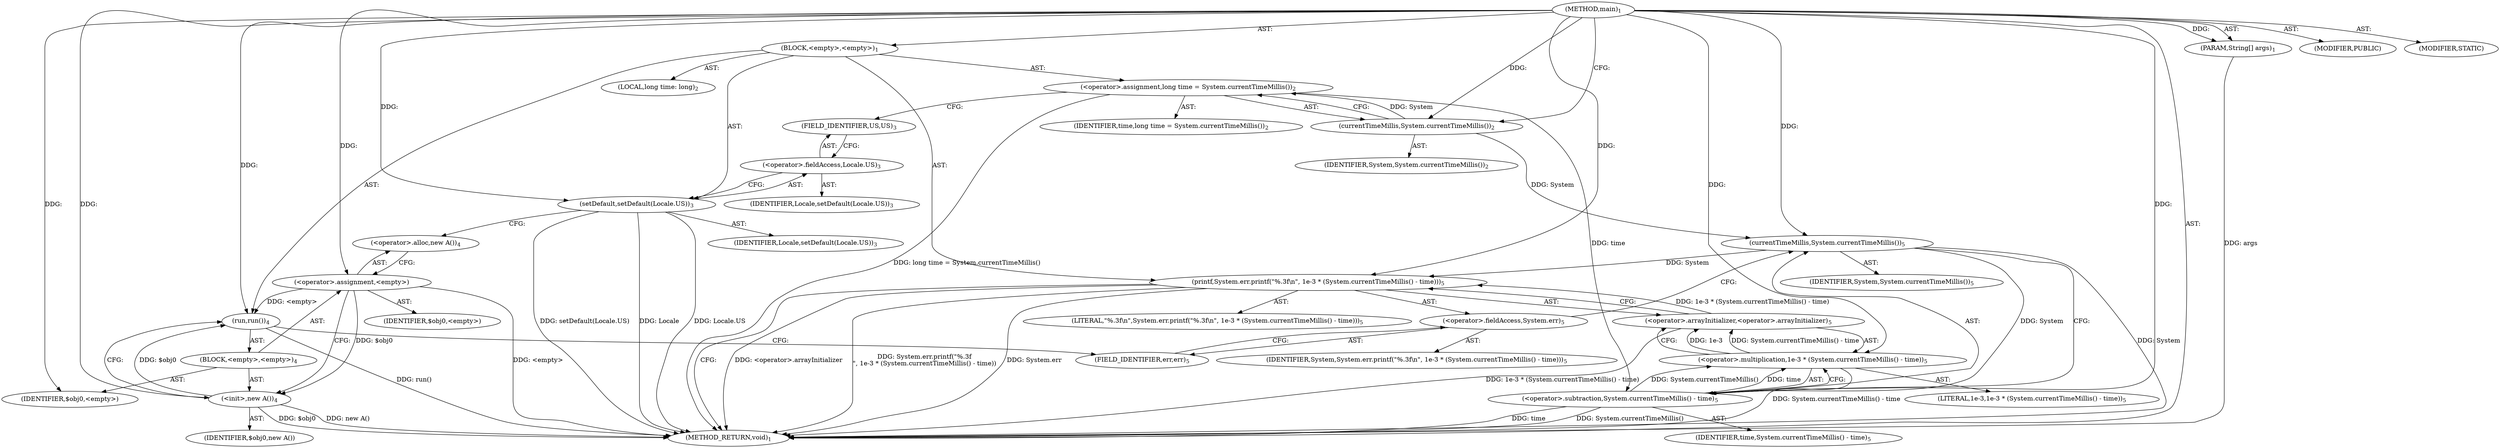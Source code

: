 digraph "main" {  
"17" [label = <(METHOD,main)<SUB>1</SUB>> ]
"18" [label = <(PARAM,String[] args)<SUB>1</SUB>> ]
"19" [label = <(BLOCK,&lt;empty&gt;,&lt;empty&gt;)<SUB>1</SUB>> ]
"20" [label = <(LOCAL,long time: long)<SUB>2</SUB>> ]
"21" [label = <(&lt;operator&gt;.assignment,long time = System.currentTimeMillis())<SUB>2</SUB>> ]
"22" [label = <(IDENTIFIER,time,long time = System.currentTimeMillis())<SUB>2</SUB>> ]
"23" [label = <(currentTimeMillis,System.currentTimeMillis())<SUB>2</SUB>> ]
"24" [label = <(IDENTIFIER,System,System.currentTimeMillis())<SUB>2</SUB>> ]
"25" [label = <(setDefault,setDefault(Locale.US))<SUB>3</SUB>> ]
"26" [label = <(IDENTIFIER,Locale,setDefault(Locale.US))<SUB>3</SUB>> ]
"27" [label = <(&lt;operator&gt;.fieldAccess,Locale.US)<SUB>3</SUB>> ]
"28" [label = <(IDENTIFIER,Locale,setDefault(Locale.US))<SUB>3</SUB>> ]
"29" [label = <(FIELD_IDENTIFIER,US,US)<SUB>3</SUB>> ]
"30" [label = <(run,run())<SUB>4</SUB>> ]
"31" [label = <(BLOCK,&lt;empty&gt;,&lt;empty&gt;)<SUB>4</SUB>> ]
"32" [label = <(&lt;operator&gt;.assignment,&lt;empty&gt;)> ]
"33" [label = <(IDENTIFIER,$obj0,&lt;empty&gt;)> ]
"34" [label = <(&lt;operator&gt;.alloc,new A())<SUB>4</SUB>> ]
"35" [label = <(&lt;init&gt;,new A())<SUB>4</SUB>> ]
"36" [label = <(IDENTIFIER,$obj0,new A())> ]
"37" [label = <(IDENTIFIER,$obj0,&lt;empty&gt;)> ]
"38" [label = <(printf,System.err.printf(&quot;%.3f\n&quot;, 1e-3 * (System.currentTimeMillis() - time)))<SUB>5</SUB>> ]
"39" [label = <(&lt;operator&gt;.fieldAccess,System.err)<SUB>5</SUB>> ]
"40" [label = <(IDENTIFIER,System,System.err.printf(&quot;%.3f\n&quot;, 1e-3 * (System.currentTimeMillis() - time)))<SUB>5</SUB>> ]
"41" [label = <(FIELD_IDENTIFIER,err,err)<SUB>5</SUB>> ]
"42" [label = <(LITERAL,&quot;%.3f\n&quot;,System.err.printf(&quot;%.3f\n&quot;, 1e-3 * (System.currentTimeMillis() - time)))<SUB>5</SUB>> ]
"43" [label = <(&lt;operator&gt;.arrayInitializer,&lt;operator&gt;.arrayInitializer)<SUB>5</SUB>> ]
"44" [label = <(&lt;operator&gt;.multiplication,1e-3 * (System.currentTimeMillis() - time))<SUB>5</SUB>> ]
"45" [label = <(LITERAL,1e-3,1e-3 * (System.currentTimeMillis() - time))<SUB>5</SUB>> ]
"46" [label = <(&lt;operator&gt;.subtraction,System.currentTimeMillis() - time)<SUB>5</SUB>> ]
"47" [label = <(currentTimeMillis,System.currentTimeMillis())<SUB>5</SUB>> ]
"48" [label = <(IDENTIFIER,System,System.currentTimeMillis())<SUB>5</SUB>> ]
"49" [label = <(IDENTIFIER,time,System.currentTimeMillis() - time)<SUB>5</SUB>> ]
"50" [label = <(MODIFIER,PUBLIC)> ]
"51" [label = <(MODIFIER,STATIC)> ]
"52" [label = <(METHOD_RETURN,void)<SUB>1</SUB>> ]
  "17" -> "18"  [ label = "AST: "] 
  "17" -> "19"  [ label = "AST: "] 
  "17" -> "50"  [ label = "AST: "] 
  "17" -> "51"  [ label = "AST: "] 
  "17" -> "52"  [ label = "AST: "] 
  "19" -> "20"  [ label = "AST: "] 
  "19" -> "21"  [ label = "AST: "] 
  "19" -> "25"  [ label = "AST: "] 
  "19" -> "30"  [ label = "AST: "] 
  "19" -> "38"  [ label = "AST: "] 
  "21" -> "22"  [ label = "AST: "] 
  "21" -> "23"  [ label = "AST: "] 
  "23" -> "24"  [ label = "AST: "] 
  "25" -> "26"  [ label = "AST: "] 
  "25" -> "27"  [ label = "AST: "] 
  "27" -> "28"  [ label = "AST: "] 
  "27" -> "29"  [ label = "AST: "] 
  "30" -> "31"  [ label = "AST: "] 
  "31" -> "32"  [ label = "AST: "] 
  "31" -> "35"  [ label = "AST: "] 
  "31" -> "37"  [ label = "AST: "] 
  "32" -> "33"  [ label = "AST: "] 
  "32" -> "34"  [ label = "AST: "] 
  "35" -> "36"  [ label = "AST: "] 
  "38" -> "39"  [ label = "AST: "] 
  "38" -> "42"  [ label = "AST: "] 
  "38" -> "43"  [ label = "AST: "] 
  "39" -> "40"  [ label = "AST: "] 
  "39" -> "41"  [ label = "AST: "] 
  "43" -> "44"  [ label = "AST: "] 
  "44" -> "45"  [ label = "AST: "] 
  "44" -> "46"  [ label = "AST: "] 
  "46" -> "47"  [ label = "AST: "] 
  "46" -> "49"  [ label = "AST: "] 
  "47" -> "48"  [ label = "AST: "] 
  "21" -> "29"  [ label = "CFG: "] 
  "25" -> "34"  [ label = "CFG: "] 
  "30" -> "41"  [ label = "CFG: "] 
  "38" -> "52"  [ label = "CFG: "] 
  "23" -> "21"  [ label = "CFG: "] 
  "27" -> "25"  [ label = "CFG: "] 
  "39" -> "47"  [ label = "CFG: "] 
  "43" -> "38"  [ label = "CFG: "] 
  "29" -> "27"  [ label = "CFG: "] 
  "32" -> "35"  [ label = "CFG: "] 
  "35" -> "30"  [ label = "CFG: "] 
  "41" -> "39"  [ label = "CFG: "] 
  "44" -> "43"  [ label = "CFG: "] 
  "34" -> "32"  [ label = "CFG: "] 
  "46" -> "44"  [ label = "CFG: "] 
  "47" -> "46"  [ label = "CFG: "] 
  "17" -> "23"  [ label = "CFG: "] 
  "18" -> "52"  [ label = "DDG: args"] 
  "21" -> "52"  [ label = "DDG: long time = System.currentTimeMillis()"] 
  "25" -> "52"  [ label = "DDG: Locale"] 
  "25" -> "52"  [ label = "DDG: Locale.US"] 
  "25" -> "52"  [ label = "DDG: setDefault(Locale.US)"] 
  "32" -> "52"  [ label = "DDG: &lt;empty&gt;"] 
  "35" -> "52"  [ label = "DDG: $obj0"] 
  "35" -> "52"  [ label = "DDG: new A()"] 
  "30" -> "52"  [ label = "DDG: run()"] 
  "38" -> "52"  [ label = "DDG: System.err"] 
  "47" -> "52"  [ label = "DDG: System"] 
  "46" -> "52"  [ label = "DDG: System.currentTimeMillis()"] 
  "46" -> "52"  [ label = "DDG: time"] 
  "44" -> "52"  [ label = "DDG: System.currentTimeMillis() - time"] 
  "43" -> "52"  [ label = "DDG: 1e-3 * (System.currentTimeMillis() - time)"] 
  "38" -> "52"  [ label = "DDG: &lt;operator&gt;.arrayInitializer"] 
  "38" -> "52"  [ label = "DDG: System.err.printf(&quot;%.3f\n&quot;, 1e-3 * (System.currentTimeMillis() - time))"] 
  "17" -> "18"  [ label = "DDG: "] 
  "23" -> "21"  [ label = "DDG: System"] 
  "17" -> "25"  [ label = "DDG: "] 
  "32" -> "30"  [ label = "DDG: &lt;empty&gt;"] 
  "35" -> "30"  [ label = "DDG: $obj0"] 
  "17" -> "30"  [ label = "DDG: "] 
  "47" -> "38"  [ label = "DDG: System"] 
  "17" -> "38"  [ label = "DDG: "] 
  "43" -> "38"  [ label = "DDG: 1e-3 * (System.currentTimeMillis() - time)"] 
  "17" -> "23"  [ label = "DDG: "] 
  "17" -> "32"  [ label = "DDG: "] 
  "17" -> "37"  [ label = "DDG: "] 
  "44" -> "43"  [ label = "DDG: 1e-3"] 
  "44" -> "43"  [ label = "DDG: System.currentTimeMillis() - time"] 
  "32" -> "35"  [ label = "DDG: $obj0"] 
  "17" -> "35"  [ label = "DDG: "] 
  "17" -> "44"  [ label = "DDG: "] 
  "46" -> "44"  [ label = "DDG: System.currentTimeMillis()"] 
  "46" -> "44"  [ label = "DDG: time"] 
  "47" -> "46"  [ label = "DDG: System"] 
  "21" -> "46"  [ label = "DDG: time"] 
  "17" -> "46"  [ label = "DDG: "] 
  "23" -> "47"  [ label = "DDG: System"] 
  "17" -> "47"  [ label = "DDG: "] 
}
